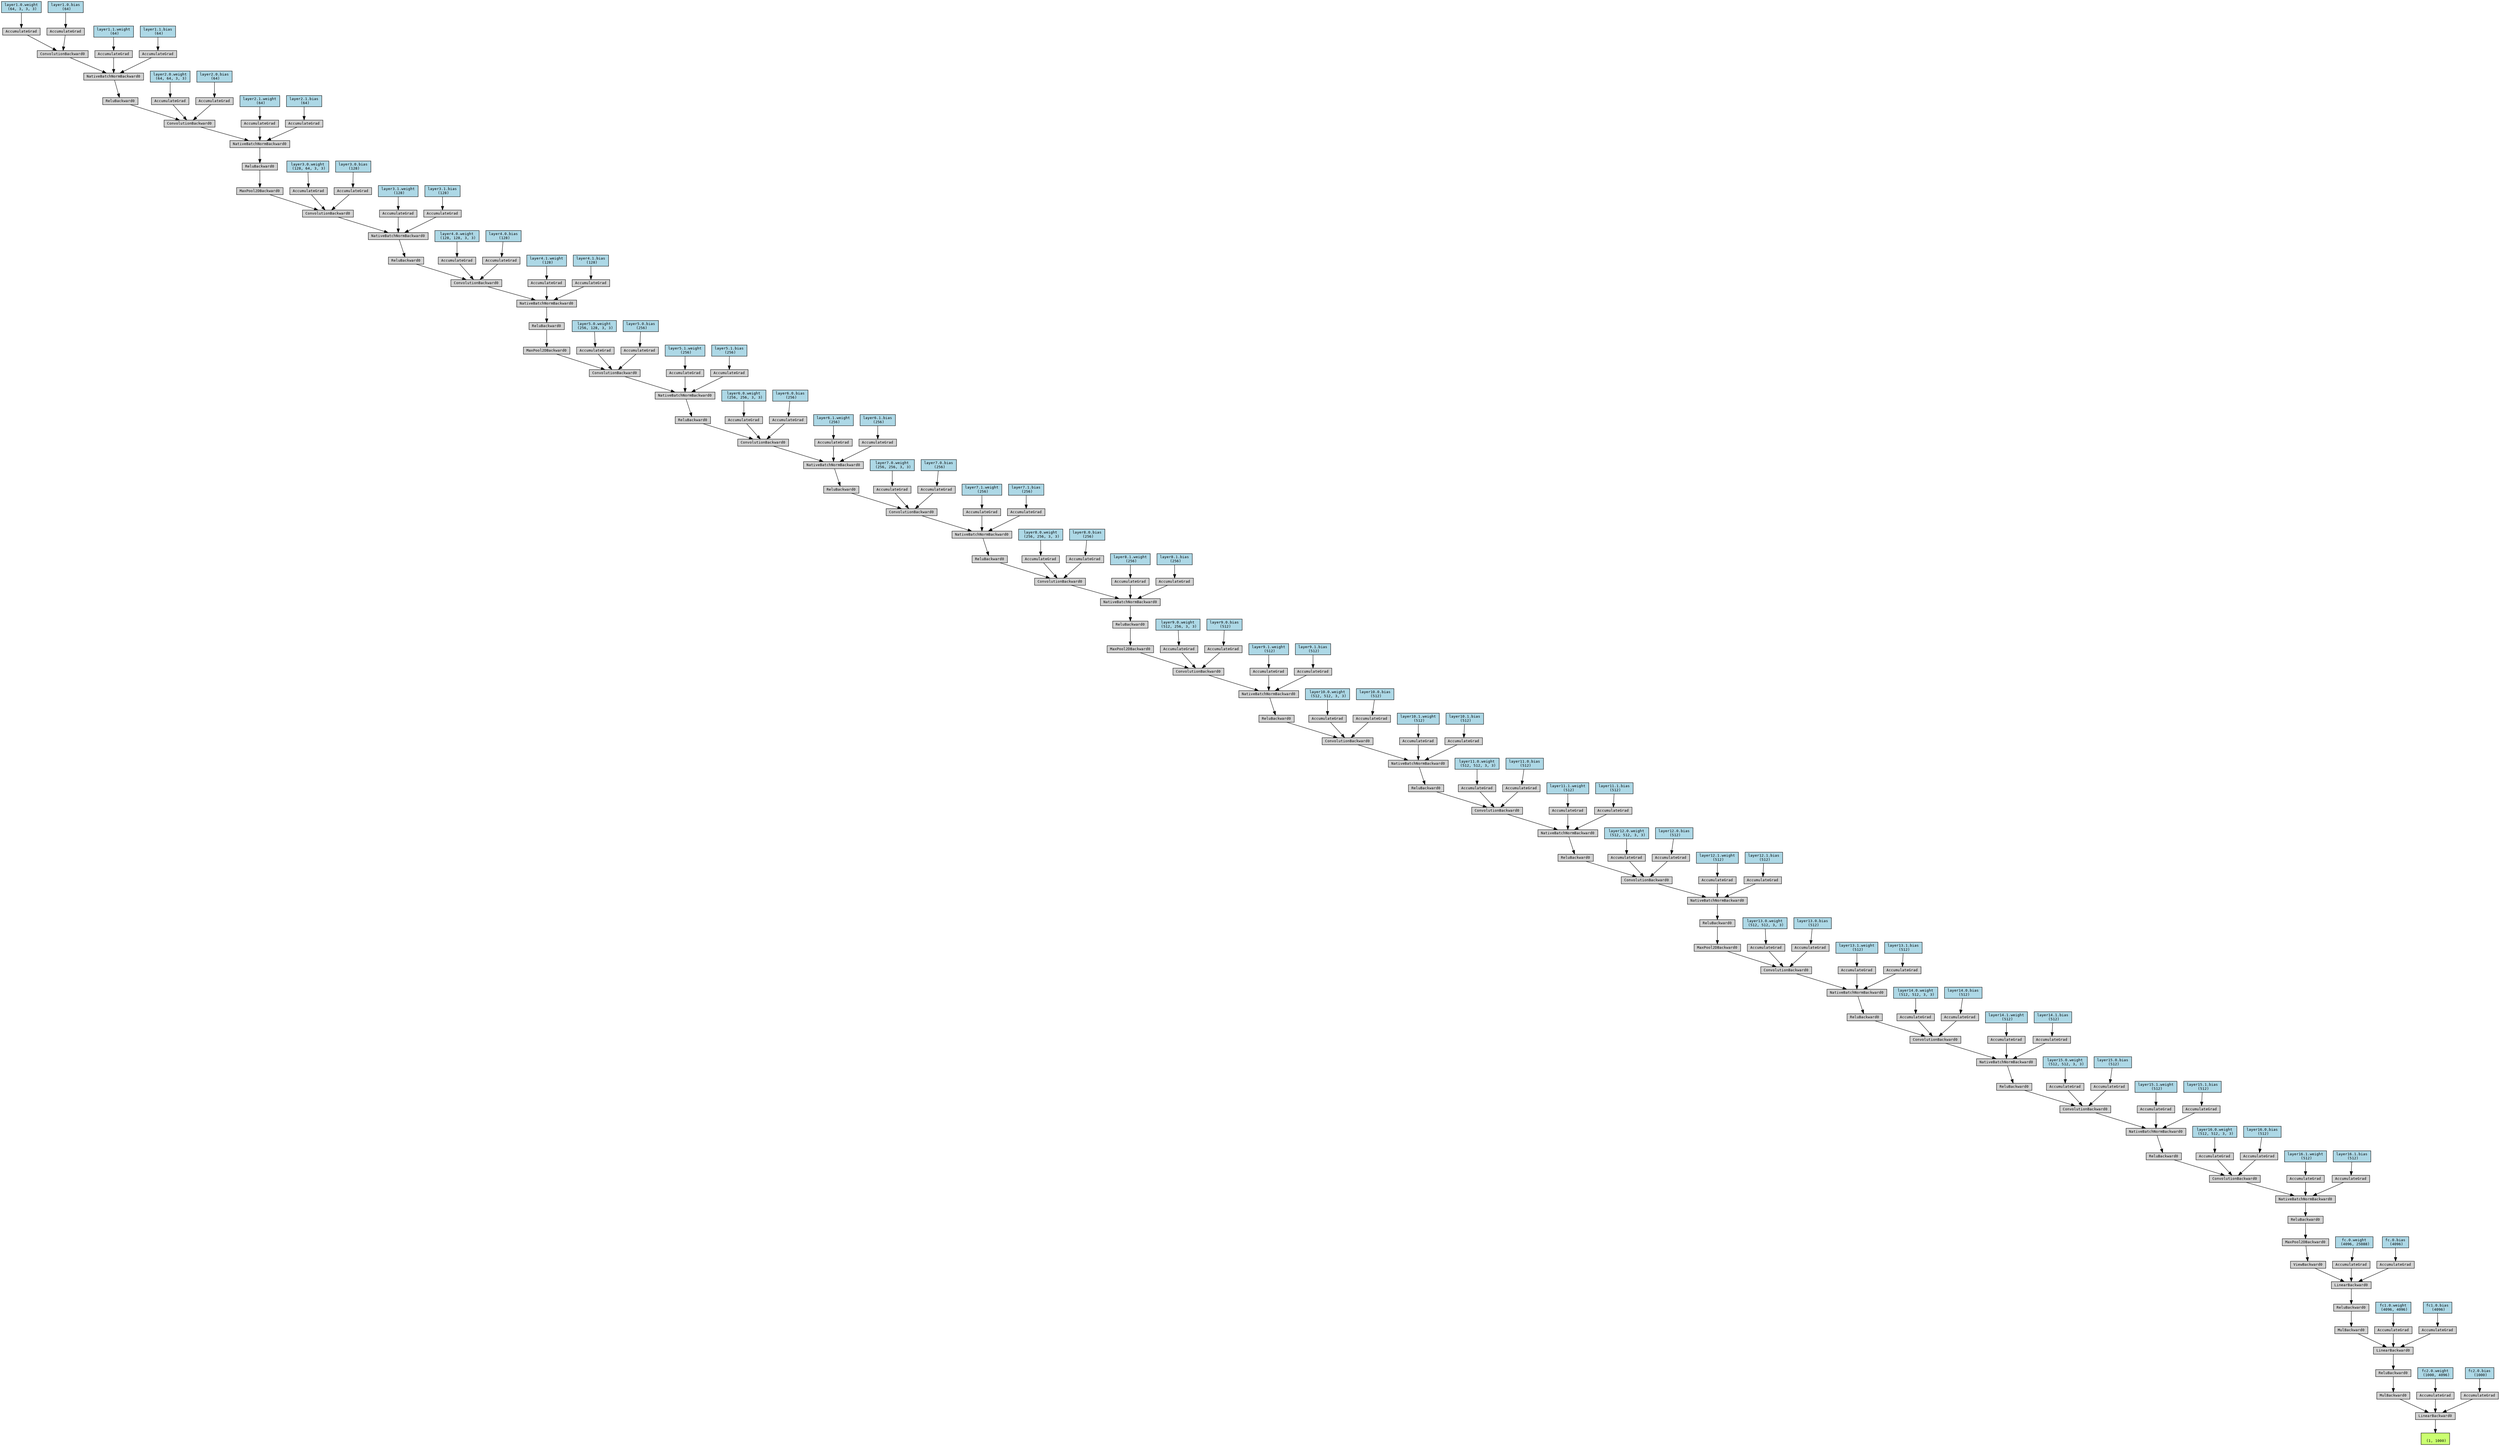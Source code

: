 digraph {
	graph [size="60.449999999999996,60.449999999999996"]
	node [align=left fontname=monospace fontsize=10 height=0.2 ranksep=0.1 shape=box style=filled]
	7772571584 [label="
 (1, 1000)" fillcolor=darkolivegreen1]
	7773354016 [label=LinearBackward0]
	7773353968 -> 7773354016
	7773353968 [label=MulBackward0]
	7773354304 -> 7773353968
	7773354304 [label=ReluBackward0]
	7773353536 -> 7773354304
	7773353536 [label=LinearBackward0]
	7773339904 -> 7773353536
	7773339904 [label=MulBackward0]
	7773354448 -> 7773339904
	7773354448 [label=ReluBackward0]
	7773355024 -> 7773354448
	7773355024 [label=LinearBackward0]
	7773355168 -> 7773355024
	7773355168 [label=ViewBackward0]
	7773354880 -> 7773355168
	7773354880 [label=MaxPool2DBackward0]
	7773340288 -> 7773354880
	7773340288 [label=ReluBackward0]
	7773340240 -> 7773340288
	7773340240 [label=NativeBatchNormBackward0]
	7773341152 -> 7773340240
	7773341152 [label=ConvolutionBackward0]
	7773340096 -> 7773341152
	7773340096 [label=ReluBackward0]
	7773344128 -> 7773340096
	7773344128 [label=NativeBatchNormBackward0]
	7773341296 -> 7773344128
	7773341296 [label=ConvolutionBackward0]
	7773354544 -> 7773341296
	7773354544 [label=ReluBackward0]
	7773355696 -> 7773354544
	7773355696 [label=NativeBatchNormBackward0]
	7773355648 -> 7773355696
	7773355648 [label=ConvolutionBackward0]
	7773352720 -> 7773355648
	7773352720 [label=ReluBackward0]
	7773355888 -> 7773352720
	7773355888 [label=NativeBatchNormBackward0]
	7773354112 -> 7773355888
	7773354112 [label=ConvolutionBackward0]
	7773355936 -> 7773354112
	7773355936 [label=MaxPool2DBackward0]
	7773352096 -> 7773355936
	7773352096 [label=ReluBackward0]
	7680858032 -> 7773352096
	7680858032 [label=NativeBatchNormBackward0]
	7773434784 -> 7680858032
	7773434784 [label=ConvolutionBackward0]
	7773434448 -> 7773434784
	7773434448 [label=ReluBackward0]
	7773436896 -> 7773434448
	7773436896 [label=NativeBatchNormBackward0]
	7773435936 -> 7773436896
	7773435936 [label=ConvolutionBackward0]
	7773437856 -> 7773435936
	7773437856 [label=ReluBackward0]
	7773435264 -> 7773437856
	7773435264 [label=NativeBatchNormBackward0]
	7773437328 -> 7773435264
	7773437328 [label=ConvolutionBackward0]
	7773437232 -> 7773437328
	7773437232 [label=ReluBackward0]
	7773437808 -> 7773437232
	7773437808 [label=NativeBatchNormBackward0]
	7773434688 -> 7773437808
	7773434688 [label=ConvolutionBackward0]
	7773435696 -> 7773434688
	7773435696 [label=MaxPool2DBackward0]
	7773436224 -> 7773435696
	7773436224 [label=ReluBackward0]
	7773437568 -> 7773436224
	7773437568 [label=NativeBatchNormBackward0]
	7773434592 -> 7773437568
	7773434592 [label=ConvolutionBackward0]
	7773427728 -> 7773434592
	7773427728 [label=ReluBackward0]
	7773427872 -> 7773427728
	7773427872 [label=NativeBatchNormBackward0]
	7773426624 -> 7773427872
	7773426624 [label=ConvolutionBackward0]
	7773428256 -> 7773426624
	7773428256 [label=ReluBackward0]
	7773429168 -> 7773428256
	7773429168 [label=NativeBatchNormBackward0]
	7773428160 -> 7773429168
	7773428160 [label=ConvolutionBackward0]
	7773430272 -> 7773428160
	7773430272 [label=ReluBackward0]
	7773430464 -> 7773430272
	7773430464 [label=NativeBatchNormBackward0]
	7773430224 -> 7773430464
	7773430224 [label=ConvolutionBackward0]
	7773429888 -> 7773430224
	7773429888 [label=MaxPool2DBackward0]
	7773424272 -> 7773429888
	7773424272 [label=ReluBackward0]
	7773422832 -> 7773424272
	7773422832 [label=NativeBatchNormBackward0]
	7773423840 -> 7773422832
	7773423840 [label=ConvolutionBackward0]
	7773424512 -> 7773423840
	7773424512 [label=ReluBackward0]
	7773430128 -> 7773424512
	7773430128 [label=NativeBatchNormBackward0]
	7773430320 -> 7773430128
	7773430320 [label=ConvolutionBackward0]
	7773423504 -> 7773430320
	7773423504 [label=MaxPool2DBackward0]
	7773425712 -> 7773423504
	7773425712 [label=ReluBackward0]
	7773425184 -> 7773425712
	7773425184 [label=NativeBatchNormBackward0]
	7773424992 -> 7773425184
	7773424992 [label=ConvolutionBackward0]
	7773425328 -> 7773424992
	7773425328 [label=ReluBackward0]
	7773426528 -> 7773425328
	7773426528 [label=NativeBatchNormBackward0]
	7773425424 -> 7773426528
	7773425424 [label=ConvolutionBackward0]
	7773426192 -> 7773425424
	6588894240 [label="layer1.0.weight
 (64, 3, 3, 3)" fillcolor=lightblue]
	6588894240 -> 7773426192
	7773426192 [label=AccumulateGrad]
	7773425280 -> 7773425424
	7770825376 [label="layer1.0.bias
 (64)" fillcolor=lightblue]
	7770825376 -> 7773425280
	7773425280 [label=AccumulateGrad]
	7773424176 -> 7773426528
	7681852816 [label="layer1.1.weight
 (64)" fillcolor=lightblue]
	7681852816 -> 7773424176
	7773424176 [label=AccumulateGrad]
	7773426336 -> 7773426528
	7772398240 [label="layer1.1.bias
 (64)" fillcolor=lightblue]
	7772398240 -> 7773426336
	7773426336 [label=AccumulateGrad]
	7773425616 -> 7773424992
	7772405280 [label="layer2.0.weight
 (64, 64, 3, 3)" fillcolor=lightblue]
	7772405280 -> 7773425616
	7773425616 [label=AccumulateGrad]
	7773426384 -> 7773424992
	7772397200 [label="layer2.0.bias
 (64)" fillcolor=lightblue]
	7772397200 -> 7773426384
	7773426384 [label=AccumulateGrad]
	7773425232 -> 7773425184
	7772390560 [label="layer2.1.weight
 (64)" fillcolor=lightblue]
	7772390560 -> 7773425232
	7773425232 [label=AccumulateGrad]
	7773425088 -> 7773425184
	7772398560 [label="layer2.1.bias
 (64)" fillcolor=lightblue]
	7772398560 -> 7773425088
	7773425088 [label=AccumulateGrad]
	7773425376 -> 7773430320
	7772402400 [label="layer3.0.weight
 (128, 64, 3, 3)" fillcolor=lightblue]
	7772402400 -> 7773425376
	7773425376 [label=AccumulateGrad]
	7773424464 -> 7773430320
	7772404160 [label="layer3.0.bias
 (128)" fillcolor=lightblue]
	7772404160 -> 7773424464
	7773424464 [label=AccumulateGrad]
	7773429840 -> 7773430128
	7772402560 [label="layer3.1.weight
 (128)" fillcolor=lightblue]
	7772402560 -> 7773429840
	7773429840 [label=AccumulateGrad]
	7773423552 -> 7773430128
	7772399120 [label="layer3.1.bias
 (128)" fillcolor=lightblue]
	7772399120 -> 7773423552
	7773423552 [label=AccumulateGrad]
	7773423984 -> 7773423840
	7772404480 [label="layer4.0.weight
 (128, 128, 3, 3)" fillcolor=lightblue]
	7772404480 -> 7773423984
	7773423984 [label=AccumulateGrad]
	7773424080 -> 7773423840
	7772404720 [label="layer4.0.bias
 (128)" fillcolor=lightblue]
	7772404720 -> 7773424080
	7773424080 [label=AccumulateGrad]
	7773424032 -> 7773422832
	7772403120 [label="layer4.1.weight
 (128)" fillcolor=lightblue]
	7772403120 -> 7773424032
	7773424032 [label=AccumulateGrad]
	7773424368 -> 7773422832
	7772400480 [label="layer4.1.bias
 (128)" fillcolor=lightblue]
	7772400480 -> 7773424368
	7773424368 [label=AccumulateGrad]
	7773430032 -> 7773430224
	7772396720 [label="layer5.0.weight
 (256, 128, 3, 3)" fillcolor=lightblue]
	7772396720 -> 7773430032
	7773430032 [label=AccumulateGrad]
	7773430560 -> 7773430224
	7772402880 [label="layer5.0.bias
 (256)" fillcolor=lightblue]
	7772402880 -> 7773430560
	7773430560 [label=AccumulateGrad]
	7773430512 -> 7773430464
	7772401040 [label="layer5.1.weight
 (256)" fillcolor=lightblue]
	7772401040 -> 7773430512
	7773430512 [label=AccumulateGrad]
	7773429984 -> 7773430464
	7772405120 [label="layer5.1.bias
 (256)" fillcolor=lightblue]
	7772405120 -> 7773429984
	7773429984 [label=AccumulateGrad]
	7773428016 -> 7773428160
	7772400160 [label="layer6.0.weight
 (256, 256, 3, 3)" fillcolor=lightblue]
	7772400160 -> 7773428016
	7773428016 [label=AccumulateGrad]
	7773427920 -> 7773428160
	7772390880 [label="layer6.0.bias
 (256)" fillcolor=lightblue]
	7772390880 -> 7773427920
	7773427920 [label=AccumulateGrad]
	7773429408 -> 7773429168
	7772404800 [label="layer6.1.weight
 (256)" fillcolor=lightblue]
	7772404800 -> 7773429408
	7773429408 [label=AccumulateGrad]
	7773429120 -> 7773429168
	7772401680 [label="layer6.1.bias
 (256)" fillcolor=lightblue]
	7772401680 -> 7773429120
	7773429120 [label=AccumulateGrad]
	7773428208 -> 7773426624
	7772403920 [label="layer7.0.weight
 (256, 256, 3, 3)" fillcolor=lightblue]
	7772403920 -> 7773428208
	7773428208 [label=AccumulateGrad]
	7773427248 -> 7773426624
	7772403520 [label="layer7.0.bias
 (256)" fillcolor=lightblue]
	7772403520 -> 7773427248
	7773427248 [label=AccumulateGrad]
	7773427680 -> 7773427872
	7772404560 [label="layer7.1.weight
 (256)" fillcolor=lightblue]
	7772404560 -> 7773427680
	7773427680 [label=AccumulateGrad]
	7773428304 -> 7773427872
	7772404320 [label="layer7.1.bias
 (256)" fillcolor=lightblue]
	7772404320 -> 7773428304
	7773428304 [label=AccumulateGrad]
	7773427344 -> 7773434592
	7772401840 [label="layer8.0.weight
 (256, 256, 3, 3)" fillcolor=lightblue]
	7772401840 -> 7773427344
	7773427344 [label=AccumulateGrad]
	7773427632 -> 7773434592
	7683234672 [label="layer8.0.bias
 (256)" fillcolor=lightblue]
	7683234672 -> 7773427632
	7773427632 [label=AccumulateGrad]
	7773436800 -> 7773437568
	7683234592 [label="layer8.1.weight
 (256)" fillcolor=lightblue]
	7683234592 -> 7773436800
	7773436800 [label=AccumulateGrad]
	7773435792 -> 7773437568
	7683234832 [label="layer8.1.bias
 (256)" fillcolor=lightblue]
	7683234832 -> 7773435792
	7773435792 [label=AccumulateGrad]
	7773430656 -> 7773434688
	7682936160 [label="layer9.0.weight
 (512, 256, 3, 3)" fillcolor=lightblue]
	7682936160 -> 7773430656
	7773430656 [label=AccumulateGrad]
	7773435120 -> 7773434688
	7682932880 [label="layer9.0.bias
 (512)" fillcolor=lightblue]
	7682932880 -> 7773435120
	7773435120 [label=AccumulateGrad]
	7773433632 -> 7773437808
	7682936400 [label="layer9.1.weight
 (512)" fillcolor=lightblue]
	7682936400 -> 7773433632
	7773433632 [label=AccumulateGrad]
	7773437136 -> 7773437808
	7682936960 [label="layer9.1.bias
 (512)" fillcolor=lightblue]
	7682936960 -> 7773437136
	7773437136 [label=AccumulateGrad]
	7773436128 -> 7773437328
	7772937712 [label="layer10.0.weight
 (512, 512, 3, 3)" fillcolor=lightblue]
	7772937712 -> 7773436128
	7773436128 [label=AccumulateGrad]
	7773435600 -> 7773437328
	7772932032 [label="layer10.0.bias
 (512)" fillcolor=lightblue]
	7772932032 -> 7773435600
	7773435600 [label=AccumulateGrad]
	7773436176 -> 7773435264
	7772931472 [label="layer10.1.weight
 (512)" fillcolor=lightblue]
	7772931472 -> 7773436176
	7773436176 [label=AccumulateGrad]
	7773435648 -> 7773435264
	7772931632 [label="layer10.1.bias
 (512)" fillcolor=lightblue]
	7772931632 -> 7773435648
	7773435648 [label=AccumulateGrad]
	7773435984 -> 7773435936
	7772933712 [label="layer11.0.weight
 (512, 512, 3, 3)" fillcolor=lightblue]
	7772933712 -> 7773435984
	7773435984 [label=AccumulateGrad]
	7773437904 -> 7773435936
	7772931792 [label="layer11.0.bias
 (512)" fillcolor=lightblue]
	7772931792 -> 7773437904
	7773437904 [label=AccumulateGrad]
	7773436944 -> 7773436896
	7772933552 [label="layer11.1.weight
 (512)" fillcolor=lightblue]
	7772933552 -> 7773436944
	7773436944 [label=AccumulateGrad]
	7773436080 -> 7773436896
	7772934112 [label="layer11.1.bias
 (512)" fillcolor=lightblue]
	7772934112 -> 7773436080
	7773436080 [label=AccumulateGrad]
	7773436608 -> 7773434784
	7772937392 [label="layer12.0.weight
 (512, 512, 3, 3)" fillcolor=lightblue]
	7772937392 -> 7773436608
	7773436608 [label=AccumulateGrad]
	7773436704 -> 7773434784
	7772939952 [label="layer12.0.bias
 (512)" fillcolor=lightblue]
	7772939952 -> 7773436704
	7773436704 [label=AccumulateGrad]
	7773428112 -> 7680858032
	7772939472 [label="layer12.1.weight
 (512)" fillcolor=lightblue]
	7772939472 -> 7773428112
	7773428112 [label=AccumulateGrad]
	7773434832 -> 7680858032
	7772938032 [label="layer12.1.bias
 (512)" fillcolor=lightblue]
	7772938032 -> 7773434832
	7773434832 [label=AccumulateGrad]
	7773353776 -> 7773354112
	7772934992 [label="layer13.0.weight
 (512, 512, 3, 3)" fillcolor=lightblue]
	7772934992 -> 7773353776
	7773353776 [label=AccumulateGrad]
	7773352576 -> 7773354112
	7772934752 [label="layer13.0.bias
 (512)" fillcolor=lightblue]
	7772934752 -> 7773352576
	7773352576 [label=AccumulateGrad]
	7773355840 -> 7773355888
	7772934512 [label="layer13.1.weight
 (512)" fillcolor=lightblue]
	7772934512 -> 7773355840
	7773355840 [label=AccumulateGrad]
	7773355600 -> 7773355888
	7772934432 [label="layer13.1.bias
 (512)" fillcolor=lightblue]
	7772934432 -> 7773355600
	7773355600 [label=AccumulateGrad]
	7773354976 -> 7773355648
	7772451472 [label="layer14.0.weight
 (512, 512, 3, 3)" fillcolor=lightblue]
	7772451472 -> 7773354976
	7773354976 [label=AccumulateGrad]
	7773354064 -> 7773355648
	7772451952 [label="layer14.0.bias
 (512)" fillcolor=lightblue]
	7772451952 -> 7773354064
	7773354064 [label=AccumulateGrad]
	7773355744 -> 7773355696
	7772451312 [label="layer14.1.weight
 (512)" fillcolor=lightblue]
	7772451312 -> 7773355744
	7773355744 [label=AccumulateGrad]
	7773355216 -> 7773355696
	7772447152 [label="layer14.1.bias
 (512)" fillcolor=lightblue]
	7772447152 -> 7773355216
	7773355216 [label=AccumulateGrad]
	7773354592 -> 7773341296
	7772452192 [label="layer15.0.weight
 (512, 512, 3, 3)" fillcolor=lightblue]
	7772452192 -> 7773354592
	7773354592 [label=AccumulateGrad]
	7773354496 -> 7773341296
	7772452272 [label="layer15.0.bias
 (512)" fillcolor=lightblue]
	7772452272 -> 7773354496
	7773354496 [label=AccumulateGrad]
	7773340336 -> 7773344128
	7772439152 [label="layer15.1.weight
 (512)" fillcolor=lightblue]
	7772439152 -> 7773340336
	7773340336 [label=AccumulateGrad]
	7773345136 -> 7773344128
	7772442352 [label="layer15.1.bias
 (512)" fillcolor=lightblue]
	7772442352 -> 7773345136
	7773345136 [label=AccumulateGrad]
	7773341008 -> 7773341152
	7772449312 [label="layer16.0.weight
 (512, 512, 3, 3)" fillcolor=lightblue]
	7772449312 -> 7773341008
	7773341008 [label=AccumulateGrad]
	7773341056 -> 7773341152
	7772450592 [label="layer16.0.bias
 (512)" fillcolor=lightblue]
	7772450592 -> 7773341056
	7773341056 [label=AccumulateGrad]
	7773340144 -> 7773340240
	7772448192 [label="layer16.1.weight
 (512)" fillcolor=lightblue]
	7772448192 -> 7773340144
	7773340144 [label=AccumulateGrad]
	7773354160 -> 7773340240
	7772447552 [label="layer16.1.bias
 (512)" fillcolor=lightblue]
	7772447552 -> 7773354160
	7773354160 [label=AccumulateGrad]
	7773354736 -> 7773355024
	7772448512 [label="fc.0.weight
 (4096, 25088)" fillcolor=lightblue]
	7772448512 -> 7773354736
	7773354736 [label=AccumulateGrad]
	7773354352 -> 7773355024
	7772445312 [label="fc.0.bias
 (4096)" fillcolor=lightblue]
	7772445312 -> 7773354352
	7773354352 [label=AccumulateGrad]
	7773353488 -> 7773353536
	7772448592 [label="fc1.0.weight
 (4096, 4096)" fillcolor=lightblue]
	7772448592 -> 7773353488
	7773353488 [label=AccumulateGrad]
	7773347824 -> 7773353536
	7772447072 [label="fc1.0.bias
 (4096)" fillcolor=lightblue]
	7772447072 -> 7773347824
	7773347824 [label=AccumulateGrad]
	7773353872 -> 7773354016
	7772445472 [label="fc2.0.weight
 (1000, 4096)" fillcolor=lightblue]
	7772445472 -> 7773353872
	7773353872 [label=AccumulateGrad]
	7773353248 -> 7773354016
	7772448672 [label="fc2.0.bias
 (1000)" fillcolor=lightblue]
	7772448672 -> 7773353248
	7773353248 [label=AccumulateGrad]
	7773354016 -> 7772571584
}
